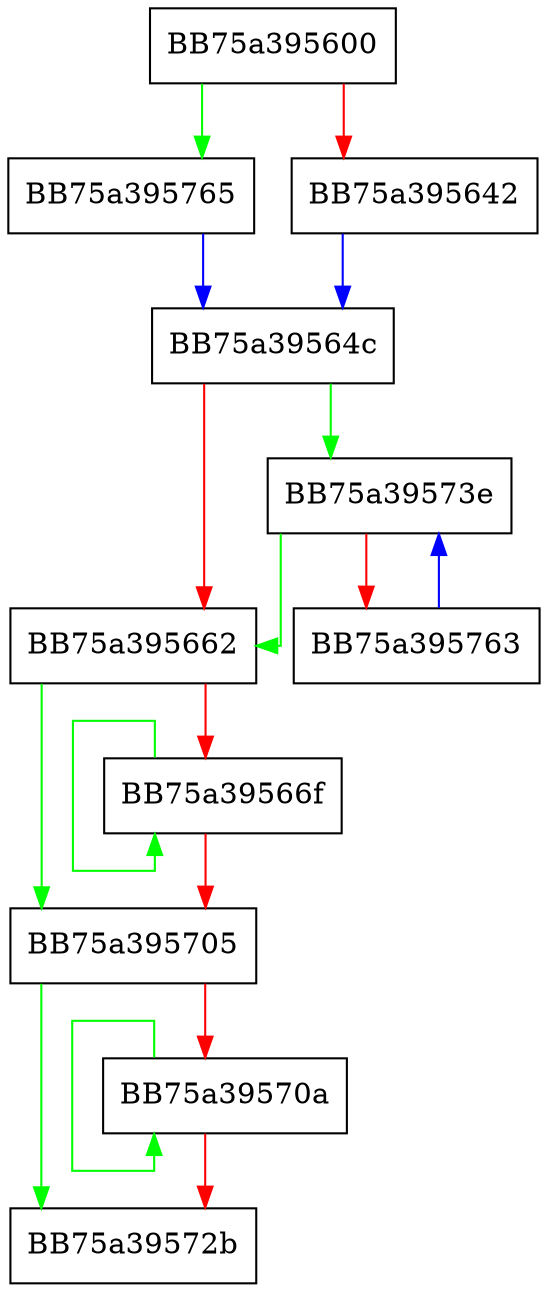 digraph CRC {
  node [shape="box"];
  graph [splines=ortho];
  BB75a395600 -> BB75a395765 [color="green"];
  BB75a395600 -> BB75a395642 [color="red"];
  BB75a395642 -> BB75a39564c [color="blue"];
  BB75a39564c -> BB75a39573e [color="green"];
  BB75a39564c -> BB75a395662 [color="red"];
  BB75a395662 -> BB75a395705 [color="green"];
  BB75a395662 -> BB75a39566f [color="red"];
  BB75a39566f -> BB75a39566f [color="green"];
  BB75a39566f -> BB75a395705 [color="red"];
  BB75a395705 -> BB75a39572b [color="green"];
  BB75a395705 -> BB75a39570a [color="red"];
  BB75a39570a -> BB75a39570a [color="green"];
  BB75a39570a -> BB75a39572b [color="red"];
  BB75a39573e -> BB75a395662 [color="green"];
  BB75a39573e -> BB75a395763 [color="red"];
  BB75a395763 -> BB75a39573e [color="blue"];
  BB75a395765 -> BB75a39564c [color="blue"];
}